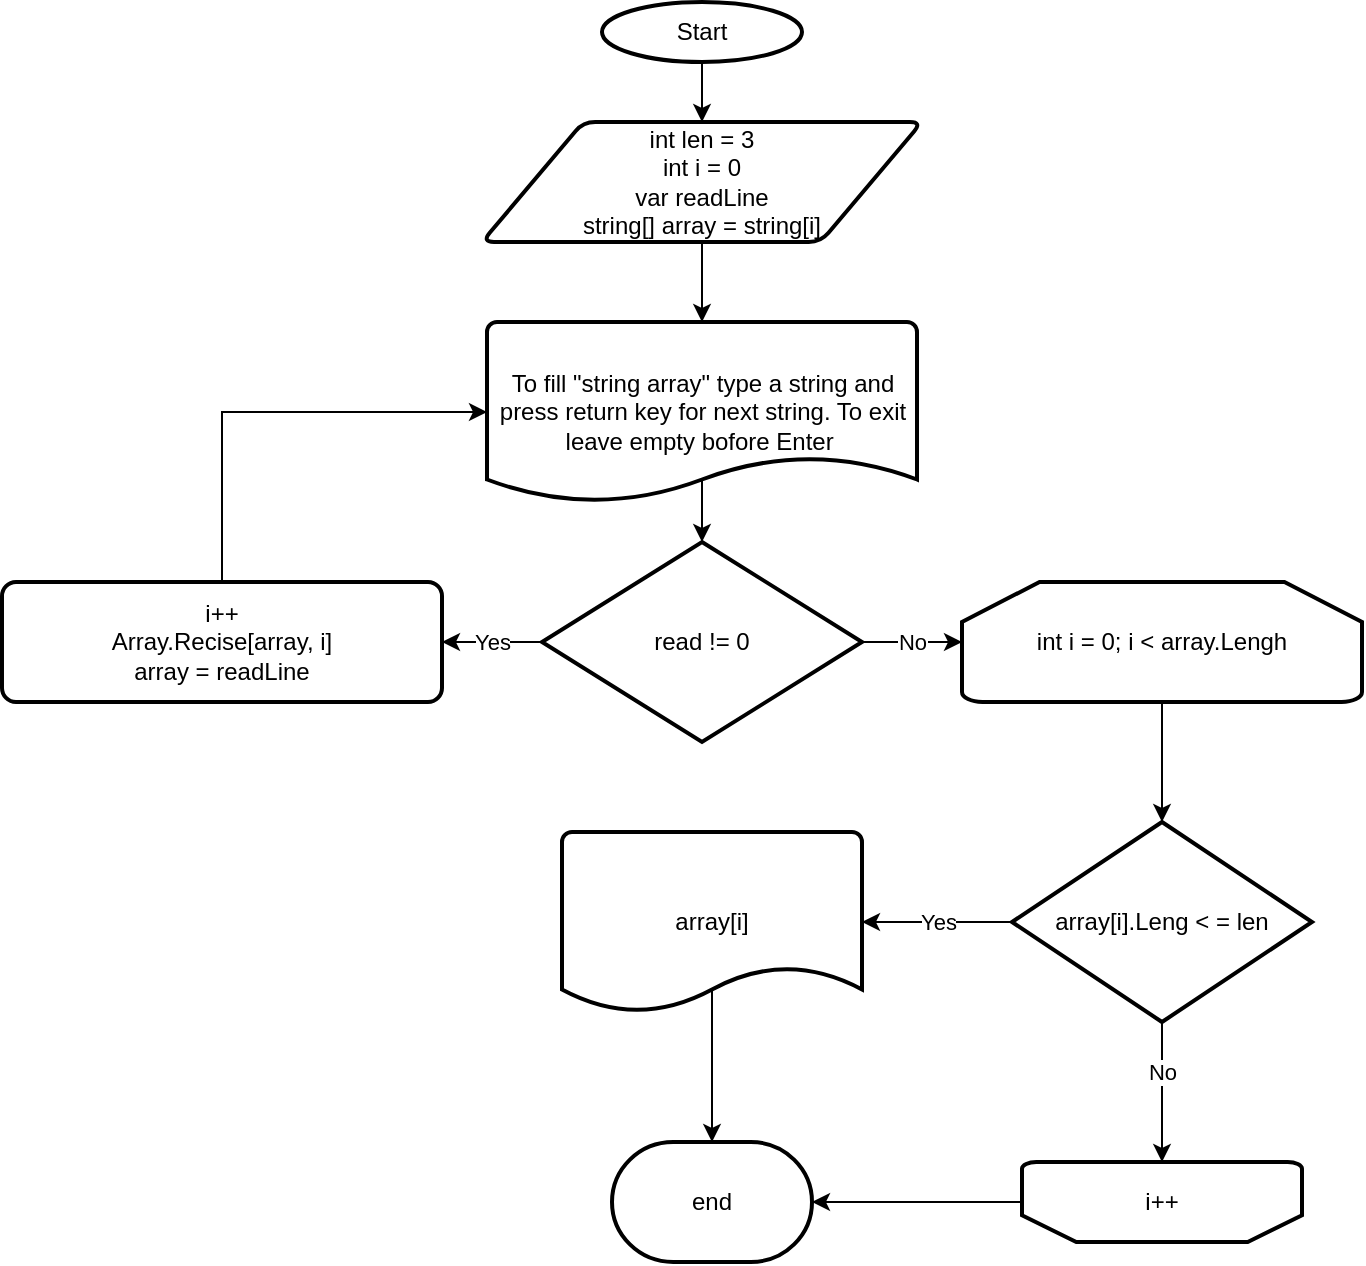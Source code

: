 <mxfile version="19.0.3" type="device"><diagram id="Hh8j6fZ2H74Wls7tMTad" name="Страница 1"><mxGraphModel dx="868" dy="545" grid="1" gridSize="10" guides="1" tooltips="1" connect="1" arrows="1" fold="1" page="1" pageScale="1" pageWidth="827" pageHeight="1169" math="0" shadow="0"><root><mxCell id="0"/><mxCell id="1" parent="0"/><mxCell id="XBpck2xj7m_AO16Ezo_C-9" style="edgeStyle=orthogonalEdgeStyle;rounded=0;orthogonalLoop=1;jettySize=auto;html=1;exitX=0.5;exitY=1;exitDx=0;exitDy=0;exitPerimeter=0;entryX=0.5;entryY=0;entryDx=0;entryDy=0;" edge="1" parent="1" source="XBpck2xj7m_AO16Ezo_C-1" target="XBpck2xj7m_AO16Ezo_C-7"><mxGeometry relative="1" as="geometry"/></mxCell><mxCell id="XBpck2xj7m_AO16Ezo_C-1" value="Start" style="strokeWidth=2;html=1;shape=mxgraph.flowchart.start_2;whiteSpace=wrap;" vertex="1" parent="1"><mxGeometry x="340" y="10" width="100" height="30" as="geometry"/></mxCell><mxCell id="XBpck2xj7m_AO16Ezo_C-12" style="edgeStyle=orthogonalEdgeStyle;rounded=0;orthogonalLoop=1;jettySize=auto;html=1;exitX=0.505;exitY=0.856;exitDx=0;exitDy=0;exitPerimeter=0;entryX=0.5;entryY=0;entryDx=0;entryDy=0;entryPerimeter=0;" edge="1" parent="1" source="XBpck2xj7m_AO16Ezo_C-2" target="XBpck2xj7m_AO16Ezo_C-6"><mxGeometry relative="1" as="geometry"><mxPoint x="230" y="290" as="targetPoint"/></mxGeometry></mxCell><mxCell id="XBpck2xj7m_AO16Ezo_C-2" value="To fill &quot;string array&quot; type a string and press return key for next string. To exit leave empty bofore Enter&amp;nbsp;" style="strokeWidth=2;html=1;shape=mxgraph.flowchart.document2;whiteSpace=wrap;size=0.25;" vertex="1" parent="1"><mxGeometry x="282.5" y="170" width="215" height="90" as="geometry"/></mxCell><mxCell id="XBpck2xj7m_AO16Ezo_C-14" style="edgeStyle=orthogonalEdgeStyle;rounded=0;orthogonalLoop=1;jettySize=auto;html=1;exitX=0.5;exitY=0;exitDx=0;exitDy=0;entryX=0;entryY=0.5;entryDx=0;entryDy=0;entryPerimeter=0;" edge="1" parent="1" source="XBpck2xj7m_AO16Ezo_C-4" target="XBpck2xj7m_AO16Ezo_C-2"><mxGeometry relative="1" as="geometry"/></mxCell><mxCell id="XBpck2xj7m_AO16Ezo_C-4" value="&lt;span style=&quot;&quot;&gt;i++&lt;/span&gt;&lt;br style=&quot;&quot;&gt;&lt;span style=&quot;&quot;&gt;Array.Recise[array, i]&lt;br&gt;array = readLine&lt;br&gt;&lt;/span&gt;" style="rounded=1;whiteSpace=wrap;html=1;absoluteArcSize=1;arcSize=14;strokeWidth=2;" vertex="1" parent="1"><mxGeometry x="40" y="300" width="220" height="60" as="geometry"/></mxCell><mxCell id="XBpck2xj7m_AO16Ezo_C-13" value="Yes" style="edgeStyle=orthogonalEdgeStyle;rounded=0;orthogonalLoop=1;jettySize=auto;html=1;exitX=0;exitY=0.5;exitDx=0;exitDy=0;exitPerimeter=0;entryX=1;entryY=0.5;entryDx=0;entryDy=0;" edge="1" parent="1" source="XBpck2xj7m_AO16Ezo_C-6" target="XBpck2xj7m_AO16Ezo_C-4"><mxGeometry relative="1" as="geometry"/></mxCell><mxCell id="XBpck2xj7m_AO16Ezo_C-19" value="No" style="edgeStyle=orthogonalEdgeStyle;rounded=0;orthogonalLoop=1;jettySize=auto;html=1;exitX=1;exitY=0.5;exitDx=0;exitDy=0;exitPerimeter=0;entryX=0;entryY=0.5;entryDx=0;entryDy=0;entryPerimeter=0;" edge="1" parent="1" source="XBpck2xj7m_AO16Ezo_C-6" target="XBpck2xj7m_AO16Ezo_C-18"><mxGeometry relative="1" as="geometry"/></mxCell><mxCell id="XBpck2xj7m_AO16Ezo_C-6" value="read != 0" style="strokeWidth=2;html=1;shape=mxgraph.flowchart.decision;whiteSpace=wrap;" vertex="1" parent="1"><mxGeometry x="310" y="280" width="160" height="100" as="geometry"/></mxCell><mxCell id="XBpck2xj7m_AO16Ezo_C-10" style="edgeStyle=orthogonalEdgeStyle;rounded=0;orthogonalLoop=1;jettySize=auto;html=1;exitX=0.5;exitY=1;exitDx=0;exitDy=0;entryX=0.5;entryY=0;entryDx=0;entryDy=0;entryPerimeter=0;" edge="1" parent="1" source="XBpck2xj7m_AO16Ezo_C-7" target="XBpck2xj7m_AO16Ezo_C-2"><mxGeometry relative="1" as="geometry"/></mxCell><mxCell id="XBpck2xj7m_AO16Ezo_C-7" value="&lt;span style=&quot;&quot;&gt;int len = 3&lt;br&gt;int i = 0&lt;/span&gt;&lt;br style=&quot;&quot;&gt;&lt;span style=&quot;&quot;&gt;var readLine&lt;/span&gt;&lt;br style=&quot;&quot;&gt;&lt;span style=&quot;&quot;&gt;string[] array = string[i]&lt;/span&gt;" style="shape=parallelogram;html=1;strokeWidth=2;perimeter=parallelogramPerimeter;whiteSpace=wrap;rounded=1;arcSize=12;size=0.23;" vertex="1" parent="1"><mxGeometry x="280" y="70" width="220" height="60" as="geometry"/></mxCell><mxCell id="XBpck2xj7m_AO16Ezo_C-23" value="Yes" style="edgeStyle=orthogonalEdgeStyle;rounded=0;orthogonalLoop=1;jettySize=auto;html=1;exitX=0;exitY=0.5;exitDx=0;exitDy=0;exitPerimeter=0;" edge="1" parent="1" source="XBpck2xj7m_AO16Ezo_C-16" target="XBpck2xj7m_AO16Ezo_C-21"><mxGeometry relative="1" as="geometry"/></mxCell><mxCell id="XBpck2xj7m_AO16Ezo_C-24" value="No" style="edgeStyle=orthogonalEdgeStyle;rounded=0;orthogonalLoop=1;jettySize=auto;html=1;exitX=0.5;exitY=1;exitDx=0;exitDy=0;exitPerimeter=0;" edge="1" parent="1" source="XBpck2xj7m_AO16Ezo_C-16" target="XBpck2xj7m_AO16Ezo_C-28"><mxGeometry x="-0.287" relative="1" as="geometry"><mxPoint x="620" y="576.107" as="targetPoint"/><mxPoint as="offset"/></mxGeometry></mxCell><mxCell id="XBpck2xj7m_AO16Ezo_C-16" value="array[i].Leng &amp;lt; = len" style="strokeWidth=2;html=1;shape=mxgraph.flowchart.decision;whiteSpace=wrap;" vertex="1" parent="1"><mxGeometry x="545" y="420" width="150" height="100" as="geometry"/></mxCell><mxCell id="XBpck2xj7m_AO16Ezo_C-20" style="edgeStyle=orthogonalEdgeStyle;rounded=0;orthogonalLoop=1;jettySize=auto;html=1;exitX=0.5;exitY=1;exitDx=0;exitDy=0;exitPerimeter=0;entryX=0.5;entryY=0;entryDx=0;entryDy=0;entryPerimeter=0;" edge="1" parent="1" source="XBpck2xj7m_AO16Ezo_C-18" target="XBpck2xj7m_AO16Ezo_C-16"><mxGeometry relative="1" as="geometry"/></mxCell><mxCell id="XBpck2xj7m_AO16Ezo_C-18" value="int i = 0; i &amp;lt; array.Lengh" style="strokeWidth=2;html=1;shape=mxgraph.flowchart.loop_limit;whiteSpace=wrap;" vertex="1" parent="1"><mxGeometry x="520" y="300" width="200" height="60" as="geometry"/></mxCell><mxCell id="XBpck2xj7m_AO16Ezo_C-27" style="edgeStyle=orthogonalEdgeStyle;rounded=0;orthogonalLoop=1;jettySize=auto;html=1;exitX=0.5;exitY=0.833;exitDx=0;exitDy=0;exitPerimeter=0;" edge="1" parent="1" source="XBpck2xj7m_AO16Ezo_C-21" target="XBpck2xj7m_AO16Ezo_C-25"><mxGeometry relative="1" as="geometry"/></mxCell><mxCell id="XBpck2xj7m_AO16Ezo_C-21" value="array[i]" style="strokeWidth=2;html=1;shape=mxgraph.flowchart.document2;whiteSpace=wrap;size=0.25;" vertex="1" parent="1"><mxGeometry x="320" y="425" width="150" height="90" as="geometry"/></mxCell><mxCell id="XBpck2xj7m_AO16Ezo_C-26" style="edgeStyle=orthogonalEdgeStyle;rounded=0;orthogonalLoop=1;jettySize=auto;html=1;exitX=0;exitY=0.5;exitDx=0;exitDy=0;exitPerimeter=0;entryX=1;entryY=0.5;entryDx=0;entryDy=0;entryPerimeter=0;" edge="1" parent="1" source="XBpck2xj7m_AO16Ezo_C-28" target="XBpck2xj7m_AO16Ezo_C-25"><mxGeometry relative="1" as="geometry"><mxPoint x="460" y="610" as="targetPoint"/><mxPoint x="555.721" y="691.604" as="sourcePoint"/></mxGeometry></mxCell><mxCell id="XBpck2xj7m_AO16Ezo_C-25" value="end" style="strokeWidth=2;html=1;shape=mxgraph.flowchart.terminator;whiteSpace=wrap;" vertex="1" parent="1"><mxGeometry x="345" y="580" width="100" height="60" as="geometry"/></mxCell><mxCell id="XBpck2xj7m_AO16Ezo_C-28" value="i++" style="strokeWidth=2;html=1;shape=mxgraph.flowchart.loop_limit;whiteSpace=wrap;flipV=1;" vertex="1" parent="1"><mxGeometry x="550" y="590" width="140" height="40" as="geometry"/></mxCell></root></mxGraphModel></diagram></mxfile>